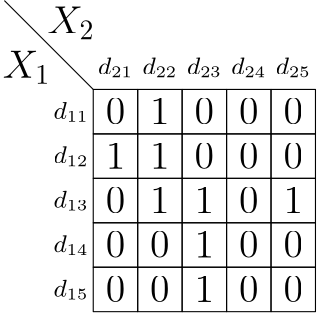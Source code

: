 <?xml version="1.0"?>
<!DOCTYPE ipe SYSTEM "ipe.dtd">
<ipe version="70005" creator="Ipe 7.1.2">
<info created="D:20121221213001" modified="D:20121224002155"/>
<ipestyle name="basic">
<symbol name="arrow/arc(spx)">
<path stroke="sym-stroke" fill="sym-stroke" pen="sym-pen">
0 0 m
-1 0.333 l
-1 -0.333 l
h
</path>
</symbol>
<symbol name="arrow/farc(spx)">
<path stroke="sym-stroke" fill="white" pen="sym-pen">
0 0 m
-1 0.333 l
-1 -0.333 l
h
</path>
</symbol>
<symbol name="mark/circle(sx)" transformations="translations">
<path fill="sym-stroke">
0.6 0 0 0.6 0 0 e
0.4 0 0 0.4 0 0 e
</path>
</symbol>
<symbol name="mark/disk(sx)" transformations="translations">
<path fill="sym-stroke">
0.6 0 0 0.6 0 0 e
</path>
</symbol>
<symbol name="mark/fdisk(sfx)" transformations="translations">
<group>
<path fill="sym-fill">
0.5 0 0 0.5 0 0 e
</path>
<path fill="sym-stroke" fillrule="eofill">
0.6 0 0 0.6 0 0 e
0.4 0 0 0.4 0 0 e
</path>
</group>
</symbol>
<symbol name="mark/box(sx)" transformations="translations">
<path fill="sym-stroke" fillrule="eofill">
-0.6 -0.6 m
0.6 -0.6 l
0.6 0.6 l
-0.6 0.6 l
h
-0.4 -0.4 m
0.4 -0.4 l
0.4 0.4 l
-0.4 0.4 l
h
</path>
</symbol>
<symbol name="mark/square(sx)" transformations="translations">
<path fill="sym-stroke">
-0.6 -0.6 m
0.6 -0.6 l
0.6 0.6 l
-0.6 0.6 l
h
</path>
</symbol>
<symbol name="mark/fsquare(sfx)" transformations="translations">
<group>
<path fill="sym-fill">
-0.5 -0.5 m
0.5 -0.5 l
0.5 0.5 l
-0.5 0.5 l
h
</path>
<path fill="sym-stroke" fillrule="eofill">
-0.6 -0.6 m
0.6 -0.6 l
0.6 0.6 l
-0.6 0.6 l
h
-0.4 -0.4 m
0.4 -0.4 l
0.4 0.4 l
-0.4 0.4 l
h
</path>
</group>
</symbol>
<symbol name="mark/cross(sx)" transformations="translations">
<group>
<path fill="sym-stroke">
-0.43 -0.57 m
0.57 0.43 l
0.43 0.57 l
-0.57 -0.43 l
h
</path>
<path fill="sym-stroke">
-0.43 0.57 m
0.57 -0.43 l
0.43 -0.57 l
-0.57 0.43 l
h
</path>
</group>
</symbol>
<symbol name="arrow/fnormal(spx)">
<path stroke="sym-stroke" fill="white" pen="sym-pen">
0 0 m
-1 0.333 l
-1 -0.333 l
h
</path>
</symbol>
<symbol name="arrow/pointed(spx)">
<path stroke="sym-stroke" fill="sym-stroke" pen="sym-pen">
0 0 m
-1 0.333 l
-0.8 0 l
-1 -0.333 l
h
</path>
</symbol>
<symbol name="arrow/fpointed(spx)">
<path stroke="sym-stroke" fill="white" pen="sym-pen">
0 0 m
-1 0.333 l
-0.8 0 l
-1 -0.333 l
h
</path>
</symbol>
<symbol name="arrow/linear(spx)">
<path stroke="sym-stroke" pen="sym-pen">
-1 0.333 m
0 0 l
-1 -0.333 l
</path>
</symbol>
<symbol name="arrow/fdouble(spx)">
<path stroke="sym-stroke" fill="white" pen="sym-pen">
0 0 m
-1 0.333 l
-1 -0.333 l
h
-1 0 m
-2 0.333 l
-2 -0.333 l
h
</path>
</symbol>
<symbol name="arrow/double(spx)">
<path stroke="sym-stroke" fill="sym-stroke" pen="sym-pen">
0 0 m
-1 0.333 l
-1 -0.333 l
h
-1 0 m
-2 0.333 l
-2 -0.333 l
h
</path>
</symbol>
<pen name="heavier" value="0.8"/>
<pen name="fat" value="1.2"/>
<pen name="ultrafat" value="2"/>
<symbolsize name="large" value="5"/>
<symbolsize name="small" value="2"/>
<symbolsize name="tiny" value="1.1"/>
<arrowsize name="large" value="10"/>
<arrowsize name="small" value="5"/>
<arrowsize name="tiny" value="3"/>
<color name="red" value="1 0 0"/>
<color name="green" value="0 1 0"/>
<color name="blue" value="0 0 1"/>
<color name="yellow" value="1 1 0"/>
<color name="orange" value="1 0.647 0"/>
<color name="gold" value="1 0.843 0"/>
<color name="purple" value="0.627 0.125 0.941"/>
<color name="gray" value="0.745"/>
<color name="brown" value="0.647 0.165 0.165"/>
<color name="navy" value="0 0 0.502"/>
<color name="pink" value="1 0.753 0.796"/>
<color name="seagreen" value="0.18 0.545 0.341"/>
<color name="turquoise" value="0.251 0.878 0.816"/>
<color name="violet" value="0.933 0.51 0.933"/>
<color name="darkblue" value="0 0 0.545"/>
<color name="darkcyan" value="0 0.545 0.545"/>
<color name="darkgray" value="0.663"/>
<color name="darkgreen" value="0 0.392 0"/>
<color name="darkmagenta" value="0.545 0 0.545"/>
<color name="darkorange" value="1 0.549 0"/>
<color name="darkred" value="0.545 0 0"/>
<color name="lightblue" value="0.678 0.847 0.902"/>
<color name="lightcyan" value="0.878 1 1"/>
<color name="lightgray" value="0.827"/>
<color name="lightgreen" value="0.565 0.933 0.565"/>
<color name="lightyellow" value="1 1 0.878"/>
<dashstyle name="dashed" value="[4] 0"/>
<dashstyle name="dotted" value="[1 3] 0"/>
<dashstyle name="dash dotted" value="[4 2 1 2] 0"/>
<dashstyle name="dash dot dotted" value="[4 2 1 2 1 2] 0"/>
<textsize name="large" value="\large"/>
<textsize name="Large" value="\Large"/>
<textsize name="LARGE" value="\LARGE"/>
<textsize name="huge" value="\huge"/>
<textsize name="Huge" value="\Huge"/>
<textsize name="small" value="\small"/>
<textsize name="footnote" value="\footnotesize"/>
<textsize name="tiny" value="\tiny"/>
<textstyle name="center" begin="\begin{center}" end="\end{center}"/>
<textstyle name="itemize" begin="\begin{itemize}" end="\end{itemize}"/>
<textstyle name="item" begin="\begin{itemize}\item{}" end="\end{itemize}"/>
<gridsize name="4 pts" value="4"/>
<gridsize name="8 pts (~3 mm)" value="8"/>
<gridsize name="16 pts (~6 mm)" value="16"/>
<gridsize name="32 pts (~12 mm)" value="32"/>
<gridsize name="10 pts (~3.5 mm)" value="10"/>
<gridsize name="20 pts (~7 mm)" value="20"/>
<gridsize name="14 pts (~5 mm)" value="14"/>
<gridsize name="28 pts (~10 mm)" value="28"/>
<gridsize name="56 pts (~20 mm)" value="56"/>
<anglesize name="90 deg" value="90"/>
<anglesize name="60 deg" value="60"/>
<anglesize name="45 deg" value="45"/>
<anglesize name="30 deg" value="30"/>
<anglesize name="22.5 deg" value="22.5"/>
<tiling name="falling" angle="-60" step="4" width="1"/>
<tiling name="rising" angle="30" step="4" width="1"/>
</ipestyle>
<page>
<layer name="alpha"/>
<view layers="alpha" active="alpha"/>
<path layer="alpha" stroke="black">
160 768 m
160 752 l
176 752 l
176 768 l
h
</path>
<text matrix="1 0 0 1 -8.02749 -7.91657" transformations="translations" pos="176 768" stroke="black" type="label" width="7.024" height="9.245" depth="0" halign="center" valign="center" size="Large" style="center">0</text>
<path matrix="1 0 0 1 0 -16" stroke="black">
160 768 m
160 752 l
176 752 l
176 768 l
h
</path>
<text matrix="1 0 0 1 -8.02749 -23.9166" transformations="translations" pos="176 768" stroke="black" type="label" width="7.024" height="9.245" depth="0" halign="center" valign="center" size="Large" style="center">1</text>
<path matrix="1 0 0 1 16 0" stroke="black">
160 768 m
160 752 l
176 752 l
176 768 l
h
</path>
<text matrix="1 0 0 1 7.97251 -7.91657" transformations="translations" pos="176 768" stroke="black" type="label" width="7.024" height="9.245" depth="0" halign="center" valign="center" size="Large" style="center">1</text>
<path matrix="1 0 0 1 16 -16" stroke="black">
160 768 m
160 752 l
176 752 l
176 768 l
h
</path>
<text matrix="1 0 0 1 7.97251 -23.9166" transformations="translations" pos="176 768" stroke="black" type="label" width="7.024" height="9.245" depth="0" halign="center" valign="center" size="Large" style="center">1</text>
<path matrix="1 0 0 1 0 -32" stroke="black">
160 768 m
160 752 l
176 752 l
176 768 l
h
</path>
<text matrix="1 0 0 1 -8.02749 -39.9166" transformations="translations" pos="176 768" stroke="black" type="label" width="7.024" height="9.245" depth="0" halign="center" valign="center" size="Large" style="center">0</text>
<path matrix="1 0 0 1 0 -48" stroke="black">
160 768 m
160 752 l
176 752 l
176 768 l
h
</path>
<text matrix="1 0 0 1 -8.02749 -55.9166" transformations="translations" pos="176 768" stroke="black" type="label" width="7.024" height="9.245" depth="0" halign="center" valign="center" size="Large" style="center">0</text>
<path matrix="1 0 0 1 16 -32" stroke="black">
160 768 m
160 752 l
176 752 l
176 768 l
h
</path>
<text matrix="1 0 0 1 7.97251 -39.9166" transformations="translations" pos="176 768" stroke="black" type="label" width="7.024" height="9.245" depth="0" halign="center" valign="center" size="Large" style="center">1</text>
<path matrix="1 0 0 1 16 -48" stroke="black">
160 768 m
160 752 l
176 752 l
176 768 l
h
</path>
<text matrix="1 0 0 1 7.97251 -55.9166" transformations="translations" pos="176 768" stroke="black" type="label" width="7.024" height="9.245" depth="0" halign="center" valign="center" size="Large" style="center">0</text>
<path matrix="1 0 0 1 32 0" stroke="black">
160 768 m
160 752 l
176 752 l
176 768 l
h
</path>
<text matrix="1 0 0 1 23.9725 -7.91657" transformations="translations" pos="176 768" stroke="black" type="label" width="7.024" height="9.245" depth="0" halign="center" valign="center" size="Large" style="center">0</text>
<path matrix="1 0 0 1 32 -16" stroke="black">
160 768 m
160 752 l
176 752 l
176 768 l
h
</path>
<text matrix="1 0 0 1 23.9725 -23.9166" transformations="translations" pos="176 768" stroke="black" type="label" width="7.024" height="9.245" depth="0" halign="center" valign="center" size="Large" style="center">0</text>
<path matrix="1 0 0 1 48 0" stroke="black">
160 768 m
160 752 l
176 752 l
176 768 l
h
</path>
<text matrix="1 0 0 1 39.9725 -7.91657" transformations="translations" pos="176 768" stroke="black" type="label" width="7.024" height="9.245" depth="0" halign="center" valign="center" size="Large" style="center">0</text>
<path matrix="1 0 0 1 48 -16" stroke="black">
160 768 m
160 752 l
176 752 l
176 768 l
h
</path>
<text matrix="1 0 0 1 39.9725 -23.9166" transformations="translations" pos="176 768" stroke="black" type="label" width="7.024" height="9.245" depth="0" halign="center" valign="center" size="Large" style="center">0</text>
<path matrix="1 0 0 1 32 -32" stroke="black">
160 768 m
160 752 l
176 752 l
176 768 l
h
</path>
<text matrix="1 0 0 1 23.9725 -39.9166" transformations="translations" pos="176 768" stroke="black" type="label" width="7.024" height="9.245" depth="0" halign="center" valign="center" size="Large" style="center">1</text>
<path matrix="1 0 0 1 32 -48" stroke="black">
160 768 m
160 752 l
176 752 l
176 768 l
h
</path>
<text matrix="1 0 0 1 23.9725 -55.9166" transformations="translations" pos="176 768" stroke="black" type="label" width="7.024" height="9.245" depth="0" halign="center" valign="center" size="Large" style="center">1</text>
<path matrix="1 0 0 1 48 -32" stroke="black">
160 768 m
160 752 l
176 752 l
176 768 l
h
</path>
<text matrix="1 0 0 1 39.9725 -39.9166" transformations="translations" pos="176 768" stroke="black" type="label" width="7.024" height="9.245" depth="0" halign="center" valign="center" size="Large" style="center">0</text>
<path matrix="1 0 0 1 48 -48" stroke="black">
160 768 m
160 752 l
176 752 l
176 768 l
h
</path>
<text matrix="1 0 0 1 39.9725 -55.9166" transformations="translations" pos="176 768" stroke="black" type="label" width="7.024" height="9.245" depth="0" halign="center" valign="center" size="Large" style="center">0</text>
<path matrix="1 0 0 1 64 0" stroke="black">
160 768 m
160 752 l
176 752 l
176 768 l
h
</path>
<text matrix="1 0 0 1 55.9725 -7.91657" transformations="translations" pos="176 768" stroke="black" type="label" width="7.024" height="9.245" depth="0" halign="center" valign="center" size="Large" style="center">0</text>
<path matrix="1 0 0 1 64 -16" stroke="black">
160 768 m
160 752 l
176 752 l
176 768 l
h
</path>
<text matrix="1 0 0 1 55.9725 -23.9166" transformations="translations" pos="176 768" stroke="black" type="label" width="7.024" height="9.245" depth="0" halign="center" valign="center" size="Large" style="center">0</text>
<path matrix="1 0 0 1 64 -32" stroke="black">
160 768 m
160 752 l
176 752 l
176 768 l
h
</path>
<text matrix="1 0 0 1 55.9725 -39.9166" transformations="translations" pos="176 768" stroke="black" type="label" width="7.024" height="9.245" depth="0" halign="center" valign="center" size="Large" style="center">1</text>
<path matrix="1 0 0 1 64 -48" stroke="black">
160 768 m
160 752 l
176 752 l
176 768 l
h
</path>
<text matrix="1 0 0 1 55.9725 -55.9166" transformations="translations" pos="176 768" stroke="black" type="label" width="7.024" height="9.245" depth="0" halign="center" valign="center" size="Large" style="center">0</text>
<path matrix="1 0 0 1 0 -64" stroke="black">
160 768 m
160 752 l
176 752 l
176 768 l
h
</path>
<text matrix="1 0 0 1 -8.02749 -71.9166" transformations="translations" pos="176 768" stroke="black" type="label" width="7.024" height="9.245" depth="0" halign="center" valign="center" size="Large" style="center">0</text>
<path matrix="1 0 0 1 16 -64" stroke="black">
160 768 m
160 752 l
176 752 l
176 768 l
h
</path>
<text matrix="1 0 0 1 7.97251 -71.9166" transformations="translations" pos="176 768" stroke="black" type="label" width="7.024" height="9.245" depth="0" halign="center" valign="center" size="Large" style="center">0</text>
<path matrix="1 0 0 1 32 -64" stroke="black">
160 768 m
160 752 l
176 752 l
176 768 l
h
</path>
<text matrix="1 0 0 1 23.9725 -71.9166" transformations="translations" pos="176 768" stroke="black" type="label" width="7.024" height="9.245" depth="0" halign="center" valign="center" size="Large" style="center">1</text>
<path matrix="1 0 0 1 48 -64" stroke="black">
160 768 m
160 752 l
176 752 l
176 768 l
h
</path>
<text matrix="1 0 0 1 39.9725 -71.9166" transformations="translations" pos="176 768" stroke="black" type="label" width="7.024" height="9.245" depth="0" halign="center" valign="center" size="Large" style="center">0</text>
<path matrix="1 0 0 1 64 -64" stroke="black">
160 768 m
160 752 l
176 752 l
176 768 l
h
</path>
<text matrix="1 0 0 1 55.9725 -71.9166" transformations="translations" pos="176 768" stroke="black" type="label" width="7.024" height="9.245" depth="0" halign="center" valign="center" size="Large" style="center">0</text>
<text matrix="1 0 0 1 -24 8" transformations="translations" pos="176 784" stroke="black" type="label" width="17.138" height="9.805" depth="2.15" halign="center" valign="center" size="Large" style="center">$X_2$</text>
<text matrix="1 0 0 1 24 24" transformations="translations" pos="112 752" stroke="black" type="label" width="17.138" height="9.805" depth="2.15" halign="center" valign="center" size="Large" style="center">$X_1$</text>
<text matrix="1 0 0 1 16 0" transformations="translations" pos="136 760" stroke="black" type="label" width="12.579" height="6.233" depth="0.99" halign="center" valign="center" size="small" style="center">$d_{11}$</text>
<text matrix="1 0 0 1 16 0" transformations="translations" pos="136 744" stroke="black" type="label" width="12.579" height="6.233" depth="0.99" halign="center" valign="center" size="small" style="center">$d_{12}$</text>
<text matrix="1 0 0 1 16 8" transformations="translations" pos="136 720" stroke="black" type="label" width="12.579" height="6.233" depth="0.99" halign="center" valign="center" size="small" style="center">$d_{13}$</text>
<text matrix="1 0 0 1 16 8" transformations="translations" pos="136 704" stroke="black" type="label" width="12.579" height="6.233" depth="0.99" halign="center" valign="center" size="small" style="center">$d_{14}$</text>
<text matrix="1 0 0 1 16 16" transformations="translations" pos="136 680" stroke="black" type="label" width="12.579" height="6.233" depth="0.99" halign="center" valign="center" size="small" style="center">$d_{15}$</text>
<text matrix="1 0 0 1 0 -4" transformations="translations" pos="168 780" stroke="black" type="label" width="12.579" height="6.233" depth="0.99" halign="center" valign="center" size="small" style="center">$d_{21}$</text>
<text matrix="1 0 0 1 0 -4" transformations="translations" pos="184 780" stroke="black" type="label" width="12.579" height="6.233" depth="0.99" halign="center" valign="center" size="small" style="center">$d_{22}$</text>
<text matrix="1 0 0 1 -8 -4" transformations="translations" pos="208 780" stroke="black" type="label" width="12.579" height="6.233" depth="0.99" halign="center" valign="center" size="small" style="center">$d_{23}$</text>
<text matrix="1 0 0 1 -8 -4" transformations="translations" pos="224 780" stroke="black" type="label" width="12.579" height="6.233" depth="0.99" halign="center" valign="center" size="small" style="center">$d_{24}$</text>
<text matrix="1 0 0 1 -16 -4" transformations="translations" pos="248 780" stroke="black" type="label" width="12.579" height="6.233" depth="0.99" halign="center" valign="center" size="small" style="center">$d_{25}$</text>
<path matrix="1.33333 0 0 1.33333 -42.6667 -266.667" stroke="black">
152 776 m
128 800 l
</path>
</page>
</ipe>
